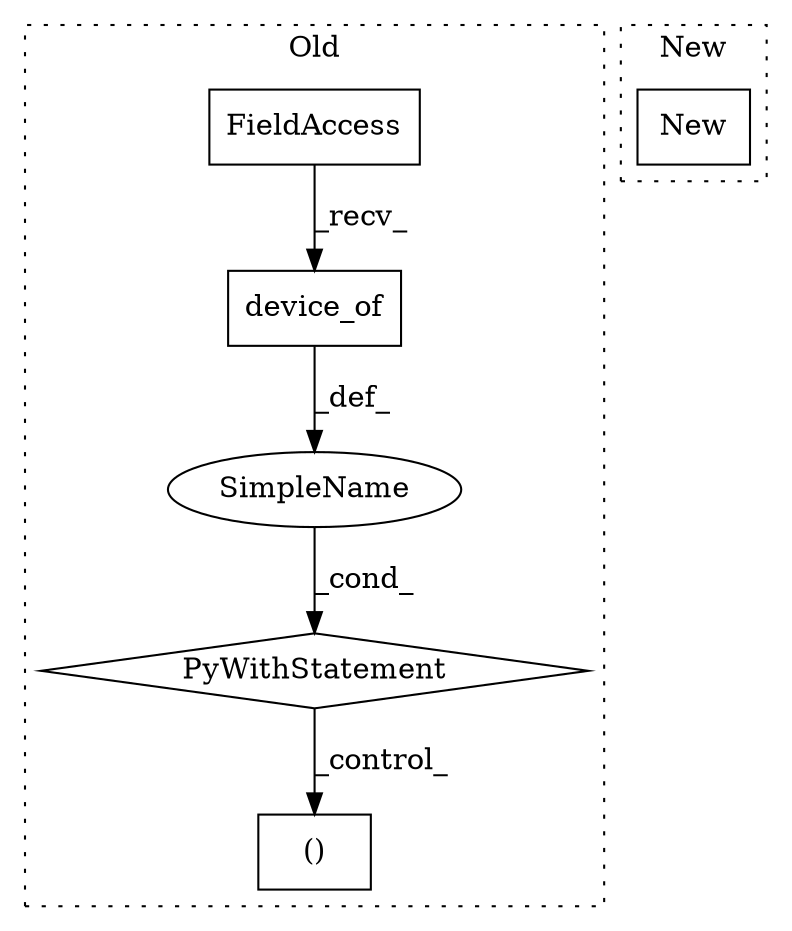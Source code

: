 digraph G {
subgraph cluster0 {
1 [label="PyWithStatement" a="104" s="1292,1330" l="10,2" shape="diamond"];
3 [label="()" a="106" s="1476" l="43" shape="box"];
4 [label="device_of" a="32" s="1313,1329" l="10,1" shape="box"];
5 [label="FieldAccess" a="22" s="1302" l="10" shape="box"];
6 [label="SimpleName" a="42" s="" l="" shape="ellipse"];
label = "Old";
style="dotted";
}
subgraph cluster1 {
2 [label="New" a="32" s="1138,1155" l="4,1" shape="box"];
label = "New";
style="dotted";
}
1 -> 3 [label="_control_"];
4 -> 6 [label="_def_"];
5 -> 4 [label="_recv_"];
6 -> 1 [label="_cond_"];
}